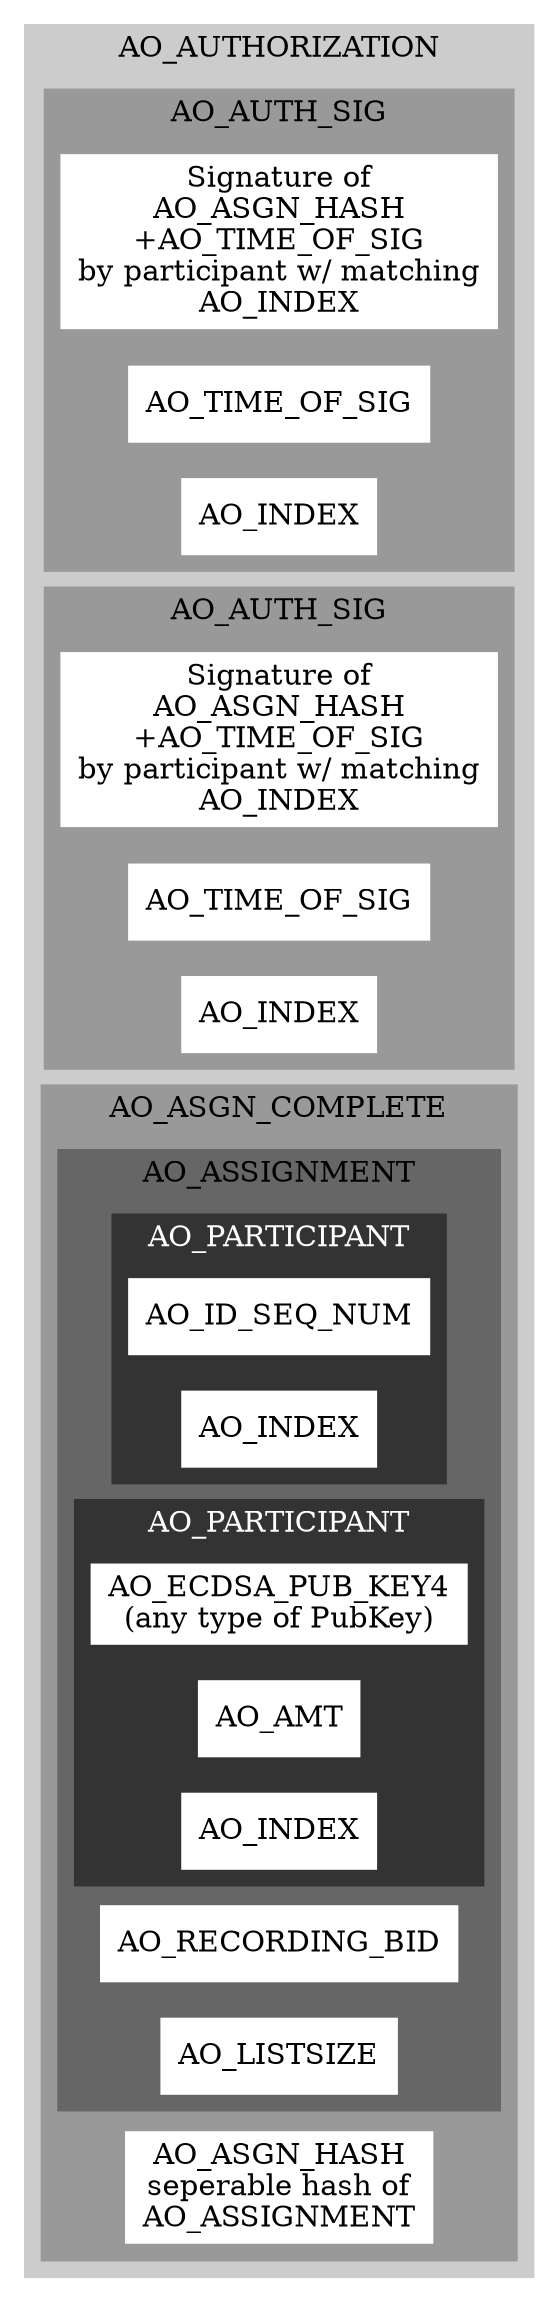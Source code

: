 digraph G 
{ rankdir=LR;
  compound=true;

  subgraph cluster_1 
  { style=filled;
    color=grey80;
    node [style=filled,color=white,shape=rectangle];
    label = "AO_AUTHORIZATION";

    subgraph cluster_2
    { style=filled;
      color=grey60;
      node [style=filled,color=white,shape=rectangle];
      c2s [label="Signature of\nAO_ASGN_HASH\n+AO_TIME_OF_SIG\nby participant w/ matching\nAO_INDEX"];
      c2i [label="AO_TIME_OF_SIG"];
      c2t [label="AO_INDEX"];
      label = "AO_AUTH_SIG";
    }

    subgraph cluster_3
    { style=filled;
      color=grey60;
      node [style=filled,color=white,shape=rectangle];
      c3s [label="Signature of\nAO_ASGN_HASH\n+AO_TIME_OF_SIG\nby participant w/ matching\nAO_INDEX"];
      c3i [label="AO_TIME_OF_SIG"];
      c3t [label="AO_INDEX"];
      label = "AO_AUTH_SIG";
    }

    subgraph cluster_7
    { style=filled;
      color=grey60;
      node [style=filled,color=white,shape=rectangle];

      subgraph cluster_4
      { style=filled;
        color=grey40;
        node [style=filled,color=white,shape=rectangle];

        subgraph cluster_5
        { style=filled;
          color=grey20;
          fontcolor=white;
          node [style=filled,color=white,shape=rectangle];
          c5i [label="AO_ID_SEQ_NUM"];
          c5t [label="AO_INDEX"];
          label = "AO_PARTICIPANT";
        }
        subgraph cluster_6
        { style=filled;
          color=grey20;
          fontcolor=white;
          node [style=filled,color=white,shape=rectangle];
          c6i [label="AO_ECDSA_PUB_KEY4\n(any type of PubKey)"];
          c6a [label="AO_AMT"];
          c6t [label="AO_INDEX"];
          label = "AO_PARTICIPANT";
        }
        c4r [label="AO_RECORDING_BID"];
        c4t [label="AO_LISTSIZE"];
        label = "AO_ASSIGNMENT";
      }
      c7h [label="AO_ASGN_HASH\nseperable hash of\nAO_ASSIGNMENT"];
      label = "AO_ASGN_COMPLETE";
    }
  }
}
